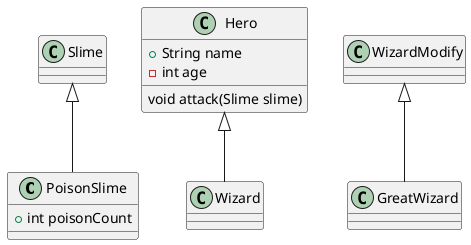 @startuml

scale 1

class PoisonSlime extends Slime {
    + int poisonCount
}

class Hero {
    + String name
    - int age

    void attack(Slime slime)
}

class GreatWizard extends WizardModify {
}

class Wizard extends Hero
@enduml